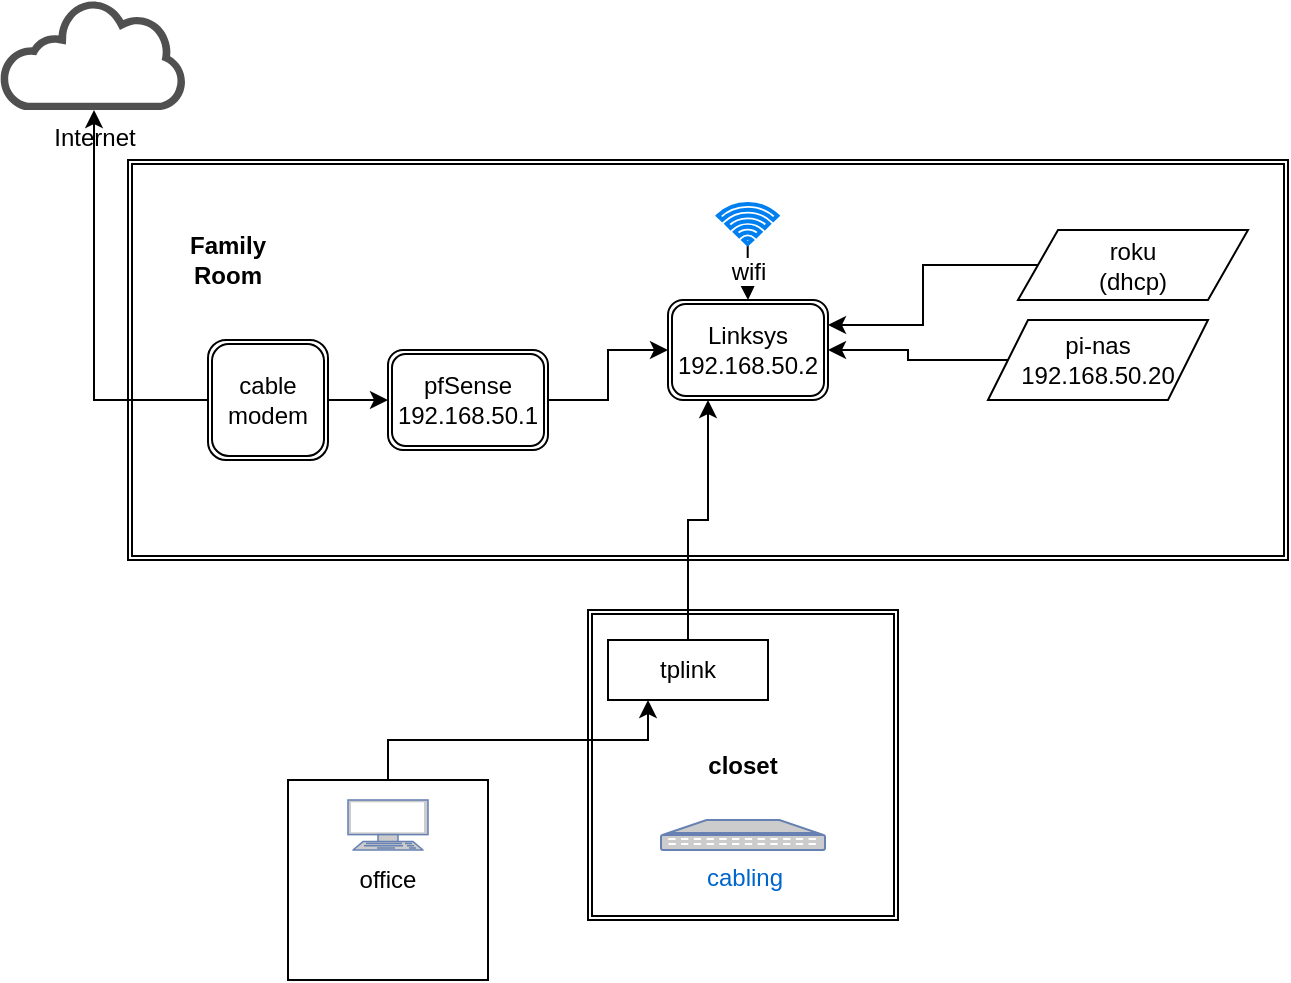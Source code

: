 <mxfile version="13.6.9" type="github">
  <diagram id="ifPVkkNWPCx1PBxa3f1W" name="Page-1">
    <mxGraphModel dx="946" dy="646" grid="1" gridSize="10" guides="1" tooltips="1" connect="1" arrows="1" fold="1" page="1" pageScale="1" pageWidth="850" pageHeight="1100" math="0" shadow="0">
      <root>
        <mxCell id="0" />
        <mxCell id="1" parent="0" />
        <mxCell id="FUUc-pOVJsnHqT-475pJ-2" value="" style="shape=ext;double=1;rounded=0;whiteSpace=wrap;html=1;align=left;" vertex="1" parent="1">
          <mxGeometry x="100" y="120" width="580" height="200" as="geometry" />
        </mxCell>
        <mxCell id="aL_iIcGIK7Afld9mCZSJ-18" value="&lt;b&gt;closet&lt;/b&gt;" style="shape=ext;double=1;whiteSpace=wrap;html=1;aspect=fixed;" parent="1" vertex="1">
          <mxGeometry x="330" y="345" width="155" height="155" as="geometry" />
        </mxCell>
        <mxCell id="aL_iIcGIK7Afld9mCZSJ-4" style="edgeStyle=orthogonalEdgeStyle;rounded=0;orthogonalLoop=1;jettySize=auto;html=1;entryX=0;entryY=0.5;entryDx=0;entryDy=0;verticalAlign=middle;" parent="1" source="aL_iIcGIK7Afld9mCZSJ-2" target="aL_iIcGIK7Afld9mCZSJ-5" edge="1">
          <mxGeometry relative="1" as="geometry">
            <mxPoint x="140" y="310" as="targetPoint" />
          </mxGeometry>
        </mxCell>
        <mxCell id="FUUc-pOVJsnHqT-475pJ-8" style="edgeStyle=orthogonalEdgeStyle;rounded=0;orthogonalLoop=1;jettySize=auto;html=1;" edge="1" parent="1" source="aL_iIcGIK7Afld9mCZSJ-2" target="FUUc-pOVJsnHqT-475pJ-6">
          <mxGeometry relative="1" as="geometry">
            <Array as="points">
              <mxPoint x="83" y="240" />
            </Array>
          </mxGeometry>
        </mxCell>
        <mxCell id="aL_iIcGIK7Afld9mCZSJ-2" value="cable&lt;br&gt;modem" style="shape=ext;double=1;rounded=1;whiteSpace=wrap;html=1;" parent="1" vertex="1">
          <mxGeometry x="140" y="210" width="60" height="60" as="geometry" />
        </mxCell>
        <mxCell id="aL_iIcGIK7Afld9mCZSJ-10" style="edgeStyle=orthogonalEdgeStyle;rounded=0;orthogonalLoop=1;jettySize=auto;html=1;entryX=0;entryY=0.5;entryDx=0;entryDy=0;" parent="1" source="aL_iIcGIK7Afld9mCZSJ-5" target="aL_iIcGIK7Afld9mCZSJ-6" edge="1">
          <mxGeometry relative="1" as="geometry" />
        </mxCell>
        <mxCell id="aL_iIcGIK7Afld9mCZSJ-5" value="pfSense&lt;br&gt;192.168.50.1" style="shape=ext;double=1;rounded=1;whiteSpace=wrap;html=1;" parent="1" vertex="1">
          <mxGeometry x="230" y="215" width="80" height="50" as="geometry" />
        </mxCell>
        <mxCell id="aL_iIcGIK7Afld9mCZSJ-6" value="Linksys&lt;br&gt;192.168.50.2" style="shape=ext;double=1;rounded=1;whiteSpace=wrap;html=1;" parent="1" vertex="1">
          <mxGeometry x="370" y="190" width="80" height="50" as="geometry" />
        </mxCell>
        <mxCell id="aL_iIcGIK7Afld9mCZSJ-9" style="edgeStyle=orthogonalEdgeStyle;rounded=0;orthogonalLoop=1;jettySize=auto;html=1;entryX=0.25;entryY=1;entryDx=0;entryDy=0;" parent="1" source="aL_iIcGIK7Afld9mCZSJ-8" target="aL_iIcGIK7Afld9mCZSJ-6" edge="1">
          <mxGeometry relative="1" as="geometry" />
        </mxCell>
        <mxCell id="aL_iIcGIK7Afld9mCZSJ-8" value="tplink" style="rounded=1;whiteSpace=wrap;html=1;arcSize=0;" parent="1" vertex="1">
          <mxGeometry x="340" y="360" width="80" height="30" as="geometry" />
        </mxCell>
        <mxCell id="aL_iIcGIK7Afld9mCZSJ-13" style="edgeStyle=orthogonalEdgeStyle;rounded=0;orthogonalLoop=1;jettySize=auto;html=1;entryX=0.25;entryY=1;entryDx=0;entryDy=0;exitX=0.5;exitY=0;exitDx=0;exitDy=0;" parent="1" source="aL_iIcGIK7Afld9mCZSJ-11" target="aL_iIcGIK7Afld9mCZSJ-8" edge="1">
          <mxGeometry relative="1" as="geometry" />
        </mxCell>
        <mxCell id="aL_iIcGIK7Afld9mCZSJ-11" value="office" style="whiteSpace=wrap;html=1;aspect=fixed;" parent="1" vertex="1">
          <mxGeometry x="180" y="430" width="100" height="100" as="geometry" />
        </mxCell>
        <mxCell id="FUUc-pOVJsnHqT-475pJ-15" style="edgeStyle=orthogonalEdgeStyle;rounded=0;orthogonalLoop=1;jettySize=auto;html=1;entryX=1;entryY=0.25;entryDx=0;entryDy=0;fontColor=#080808;" edge="1" parent="1" source="aL_iIcGIK7Afld9mCZSJ-14" target="aL_iIcGIK7Afld9mCZSJ-6">
          <mxGeometry relative="1" as="geometry" />
        </mxCell>
        <mxCell id="aL_iIcGIK7Afld9mCZSJ-14" value="roku&lt;br&gt;(dhcp)" style="shape=parallelogram;perimeter=parallelogramPerimeter;whiteSpace=wrap;html=1;fixedSize=1;" parent="1" vertex="1">
          <mxGeometry x="545" y="155" width="115" height="35" as="geometry" />
        </mxCell>
        <mxCell id="aL_iIcGIK7Afld9mCZSJ-17" style="edgeStyle=orthogonalEdgeStyle;rounded=0;orthogonalLoop=1;jettySize=auto;html=1;exitX=0.5;exitY=1;exitDx=0;exitDy=0;" parent="1" source="aL_iIcGIK7Afld9mCZSJ-14" target="aL_iIcGIK7Afld9mCZSJ-14" edge="1">
          <mxGeometry relative="1" as="geometry" />
        </mxCell>
        <mxCell id="FUUc-pOVJsnHqT-475pJ-14" style="edgeStyle=orthogonalEdgeStyle;rounded=0;orthogonalLoop=1;jettySize=auto;html=1;entryX=1;entryY=0.5;entryDx=0;entryDy=0;fontColor=#080808;" edge="1" parent="1" source="aL_iIcGIK7Afld9mCZSJ-20" target="aL_iIcGIK7Afld9mCZSJ-6">
          <mxGeometry relative="1" as="geometry" />
        </mxCell>
        <mxCell id="aL_iIcGIK7Afld9mCZSJ-20" value="pi-nas&lt;br&gt;192.168.50.20" style="shape=parallelogram;perimeter=parallelogramPerimeter;whiteSpace=wrap;html=1;fixedSize=1;" parent="1" vertex="1">
          <mxGeometry x="530" y="200" width="110" height="40" as="geometry" />
        </mxCell>
        <mxCell id="FUUc-pOVJsnHqT-475pJ-5" value="Family Room" style="text;html=1;strokeColor=none;fillColor=none;align=center;verticalAlign=middle;whiteSpace=wrap;rounded=0;fontStyle=1" vertex="1" parent="1">
          <mxGeometry x="130" y="160" width="40" height="20" as="geometry" />
        </mxCell>
        <mxCell id="FUUc-pOVJsnHqT-475pJ-6" value="Internet" style="pointerEvents=1;shadow=0;dashed=0;html=1;strokeColor=none;fillColor=#505050;labelPosition=center;verticalLabelPosition=bottom;outlineConnect=0;verticalAlign=top;align=center;shape=mxgraph.office.clouds.cloud;" vertex="1" parent="1">
          <mxGeometry x="36" y="40" width="94" height="55" as="geometry" />
        </mxCell>
        <mxCell id="FUUc-pOVJsnHqT-475pJ-7" value="" style="fontColor=#0066CC;verticalAlign=top;verticalLabelPosition=bottom;labelPosition=center;align=center;html=1;outlineConnect=0;fillColor=#CCCCCC;strokeColor=#6881B3;gradientColor=none;gradientDirection=north;strokeWidth=2;shape=mxgraph.networks.terminal;" vertex="1" parent="1">
          <mxGeometry x="210" y="440" width="40" height="25" as="geometry" />
        </mxCell>
        <mxCell id="FUUc-pOVJsnHqT-475pJ-9" value="cabling" style="fontColor=#0066CC;verticalAlign=top;verticalLabelPosition=bottom;labelPosition=center;align=center;html=1;outlineConnect=0;fillColor=#CCCCCC;strokeColor=#6881B3;gradientColor=none;gradientDirection=north;strokeWidth=2;shape=mxgraph.networks.patch_panel;" vertex="1" parent="1">
          <mxGeometry x="366.5" y="450" width="82" height="15" as="geometry" />
        </mxCell>
        <mxCell id="FUUc-pOVJsnHqT-475pJ-12" style="edgeStyle=orthogonalEdgeStyle;rounded=0;orthogonalLoop=1;jettySize=auto;html=1;" edge="1" parent="1" source="FUUc-pOVJsnHqT-475pJ-11" target="aL_iIcGIK7Afld9mCZSJ-6">
          <mxGeometry relative="1" as="geometry" />
        </mxCell>
        <mxCell id="FUUc-pOVJsnHqT-475pJ-11" value="wifi" style="html=1;verticalLabelPosition=bottom;align=center;labelBackgroundColor=#ffffff;verticalAlign=top;strokeWidth=2;strokeColor=#0080F0;shadow=0;dashed=0;shape=mxgraph.ios7.icons.wifi;pointerEvents=1" vertex="1" parent="1">
          <mxGeometry x="395.0" y="142" width="29.7" height="20" as="geometry" />
        </mxCell>
      </root>
    </mxGraphModel>
  </diagram>
</mxfile>
